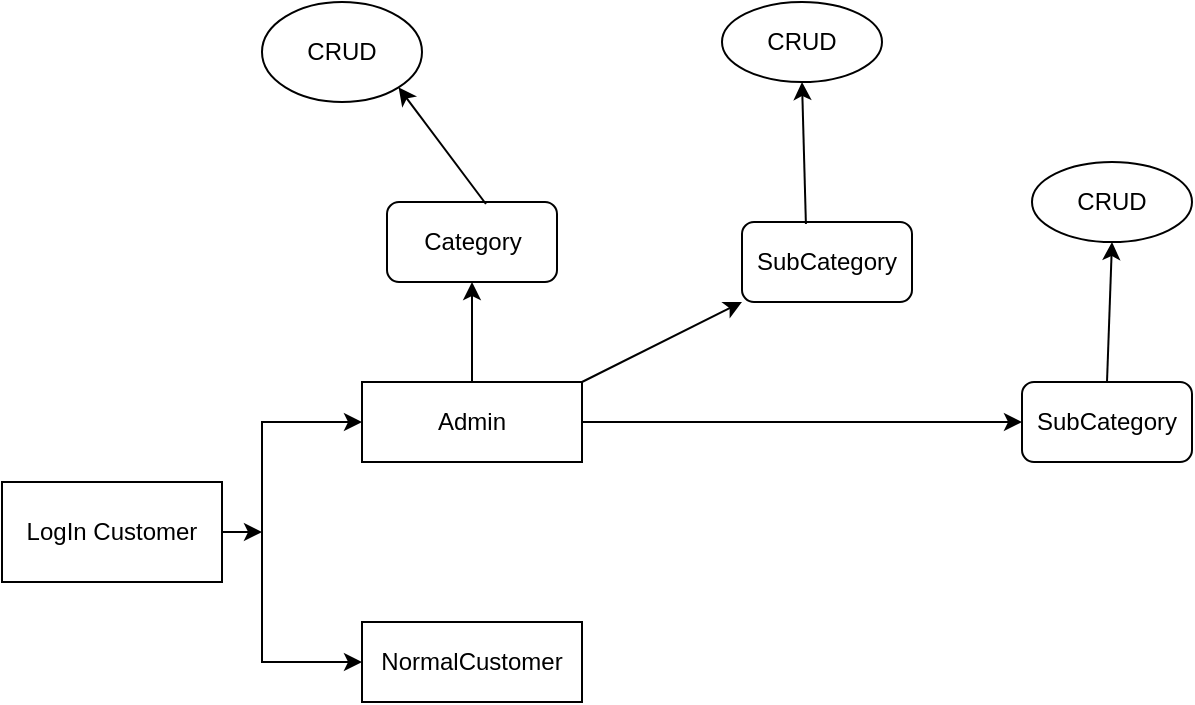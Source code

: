 <mxfile version="21.5.2" type="device">
  <diagram name="Flow-Chart" id="SNVoqVsgkIurVveEMOqO">
    <mxGraphModel dx="1194" dy="734" grid="1" gridSize="10" guides="1" tooltips="1" connect="1" arrows="1" fold="1" page="1" pageScale="1" pageWidth="827" pageHeight="1169" math="0" shadow="0">
      <root>
        <mxCell id="0" />
        <mxCell id="1" parent="0" />
        <mxCell id="zF3KwguIuhQTwK2H28FV-1" value="NormalCustomer" style="rounded=0;whiteSpace=wrap;html=1;" parent="1" vertex="1">
          <mxGeometry x="210" y="410" width="110" height="40" as="geometry" />
        </mxCell>
        <mxCell id="zF3KwguIuhQTwK2H28FV-2" value="LogIn Customer" style="rounded=0;whiteSpace=wrap;html=1;" parent="1" vertex="1">
          <mxGeometry x="30" y="340" width="110" height="50" as="geometry" />
        </mxCell>
        <mxCell id="zF3KwguIuhQTwK2H28FV-4" value="Admin" style="rounded=0;whiteSpace=wrap;html=1;" parent="1" vertex="1">
          <mxGeometry x="210" y="290" width="110" height="40" as="geometry" />
        </mxCell>
        <mxCell id="zF3KwguIuhQTwK2H28FV-7" value="" style="endArrow=classic;startArrow=classic;html=1;rounded=0;entryX=0;entryY=0.5;entryDx=0;entryDy=0;exitX=0;exitY=0.5;exitDx=0;exitDy=0;" parent="1" source="zF3KwguIuhQTwK2H28FV-1" target="zF3KwguIuhQTwK2H28FV-4" edge="1">
          <mxGeometry width="50" height="50" relative="1" as="geometry">
            <mxPoint x="170" y="440" as="sourcePoint" />
            <mxPoint x="170" y="300" as="targetPoint" />
            <Array as="points">
              <mxPoint x="160" y="430" />
              <mxPoint x="160" y="310" />
            </Array>
          </mxGeometry>
        </mxCell>
        <mxCell id="zF3KwguIuhQTwK2H28FV-8" value="" style="endArrow=classic;html=1;rounded=0;exitX=1;exitY=0.5;exitDx=0;exitDy=0;" parent="1" source="zF3KwguIuhQTwK2H28FV-2" edge="1">
          <mxGeometry width="50" height="50" relative="1" as="geometry">
            <mxPoint x="390" y="400" as="sourcePoint" />
            <mxPoint x="160" y="365" as="targetPoint" />
          </mxGeometry>
        </mxCell>
        <mxCell id="wgZ9ykLn53hPbt5EsURk-2" value="" style="endArrow=classic;html=1;rounded=0;entryX=0.5;entryY=1;entryDx=0;entryDy=0;exitX=0.5;exitY=0;exitDx=0;exitDy=0;" edge="1" parent="1" source="zF3KwguIuhQTwK2H28FV-4" target="wgZ9ykLn53hPbt5EsURk-4">
          <mxGeometry width="50" height="50" relative="1" as="geometry">
            <mxPoint x="390" y="390" as="sourcePoint" />
            <mxPoint x="265" y="240" as="targetPoint" />
          </mxGeometry>
        </mxCell>
        <mxCell id="wgZ9ykLn53hPbt5EsURk-4" value="Category" style="rounded=1;whiteSpace=wrap;html=1;" vertex="1" parent="1">
          <mxGeometry x="222.5" y="200" width="85" height="40" as="geometry" />
        </mxCell>
        <mxCell id="wgZ9ykLn53hPbt5EsURk-5" value="CRUD" style="ellipse;whiteSpace=wrap;html=1;" vertex="1" parent="1">
          <mxGeometry x="160" y="100" width="80" height="50" as="geometry" />
        </mxCell>
        <mxCell id="wgZ9ykLn53hPbt5EsURk-6" value="" style="endArrow=classic;html=1;rounded=0;exitX=0.582;exitY=0.025;exitDx=0;exitDy=0;exitPerimeter=0;entryX=1;entryY=1;entryDx=0;entryDy=0;" edge="1" parent="1" source="wgZ9ykLn53hPbt5EsURk-4" target="wgZ9ykLn53hPbt5EsURk-5">
          <mxGeometry width="50" height="50" relative="1" as="geometry">
            <mxPoint x="275" y="300" as="sourcePoint" />
            <mxPoint x="210" y="140" as="targetPoint" />
          </mxGeometry>
        </mxCell>
        <mxCell id="wgZ9ykLn53hPbt5EsURk-15" value="SubCategory" style="rounded=1;whiteSpace=wrap;html=1;" vertex="1" parent="1">
          <mxGeometry x="400" y="210" width="85" height="40" as="geometry" />
        </mxCell>
        <mxCell id="wgZ9ykLn53hPbt5EsURk-17" value="" style="endArrow=classic;html=1;rounded=0;entryX=0;entryY=1;entryDx=0;entryDy=0;" edge="1" parent="1" target="wgZ9ykLn53hPbt5EsURk-15">
          <mxGeometry width="50" height="50" relative="1" as="geometry">
            <mxPoint x="320" y="290" as="sourcePoint" />
            <mxPoint x="275" y="250" as="targetPoint" />
          </mxGeometry>
        </mxCell>
        <mxCell id="wgZ9ykLn53hPbt5EsURk-19" value="CRUD" style="ellipse;whiteSpace=wrap;html=1;" vertex="1" parent="1">
          <mxGeometry x="390" y="100" width="80" height="40" as="geometry" />
        </mxCell>
        <mxCell id="wgZ9ykLn53hPbt5EsURk-21" value="" style="endArrow=classic;html=1;rounded=0;exitX=0.376;exitY=0.025;exitDx=0;exitDy=0;exitPerimeter=0;entryX=0.5;entryY=1;entryDx=0;entryDy=0;" edge="1" parent="1" source="wgZ9ykLn53hPbt5EsURk-15" target="wgZ9ykLn53hPbt5EsURk-19">
          <mxGeometry width="50" height="50" relative="1" as="geometry">
            <mxPoint x="282" y="211" as="sourcePoint" />
            <mxPoint x="238" y="153" as="targetPoint" />
          </mxGeometry>
        </mxCell>
        <mxCell id="wgZ9ykLn53hPbt5EsURk-22" value="SubCategory" style="rounded=1;whiteSpace=wrap;html=1;" vertex="1" parent="1">
          <mxGeometry x="540" y="290" width="85" height="40" as="geometry" />
        </mxCell>
        <mxCell id="wgZ9ykLn53hPbt5EsURk-23" value="" style="endArrow=classic;html=1;rounded=0;entryX=0;entryY=0.5;entryDx=0;entryDy=0;exitX=1;exitY=0.5;exitDx=0;exitDy=0;" edge="1" parent="1" source="zF3KwguIuhQTwK2H28FV-4" target="wgZ9ykLn53hPbt5EsURk-22">
          <mxGeometry width="50" height="50" relative="1" as="geometry">
            <mxPoint x="330" y="300" as="sourcePoint" />
            <mxPoint x="410" y="260" as="targetPoint" />
          </mxGeometry>
        </mxCell>
        <mxCell id="wgZ9ykLn53hPbt5EsURk-24" value="CRUD" style="ellipse;whiteSpace=wrap;html=1;" vertex="1" parent="1">
          <mxGeometry x="545" y="180" width="80" height="40" as="geometry" />
        </mxCell>
        <mxCell id="wgZ9ykLn53hPbt5EsURk-26" value="" style="endArrow=classic;html=1;rounded=0;exitX=0.5;exitY=0;exitDx=0;exitDy=0;entryX=0.5;entryY=1;entryDx=0;entryDy=0;" edge="1" parent="1" source="wgZ9ykLn53hPbt5EsURk-22" target="wgZ9ykLn53hPbt5EsURk-24">
          <mxGeometry width="50" height="50" relative="1" as="geometry">
            <mxPoint x="442" y="221" as="sourcePoint" />
            <mxPoint x="440" y="150" as="targetPoint" />
          </mxGeometry>
        </mxCell>
      </root>
    </mxGraphModel>
  </diagram>
</mxfile>
